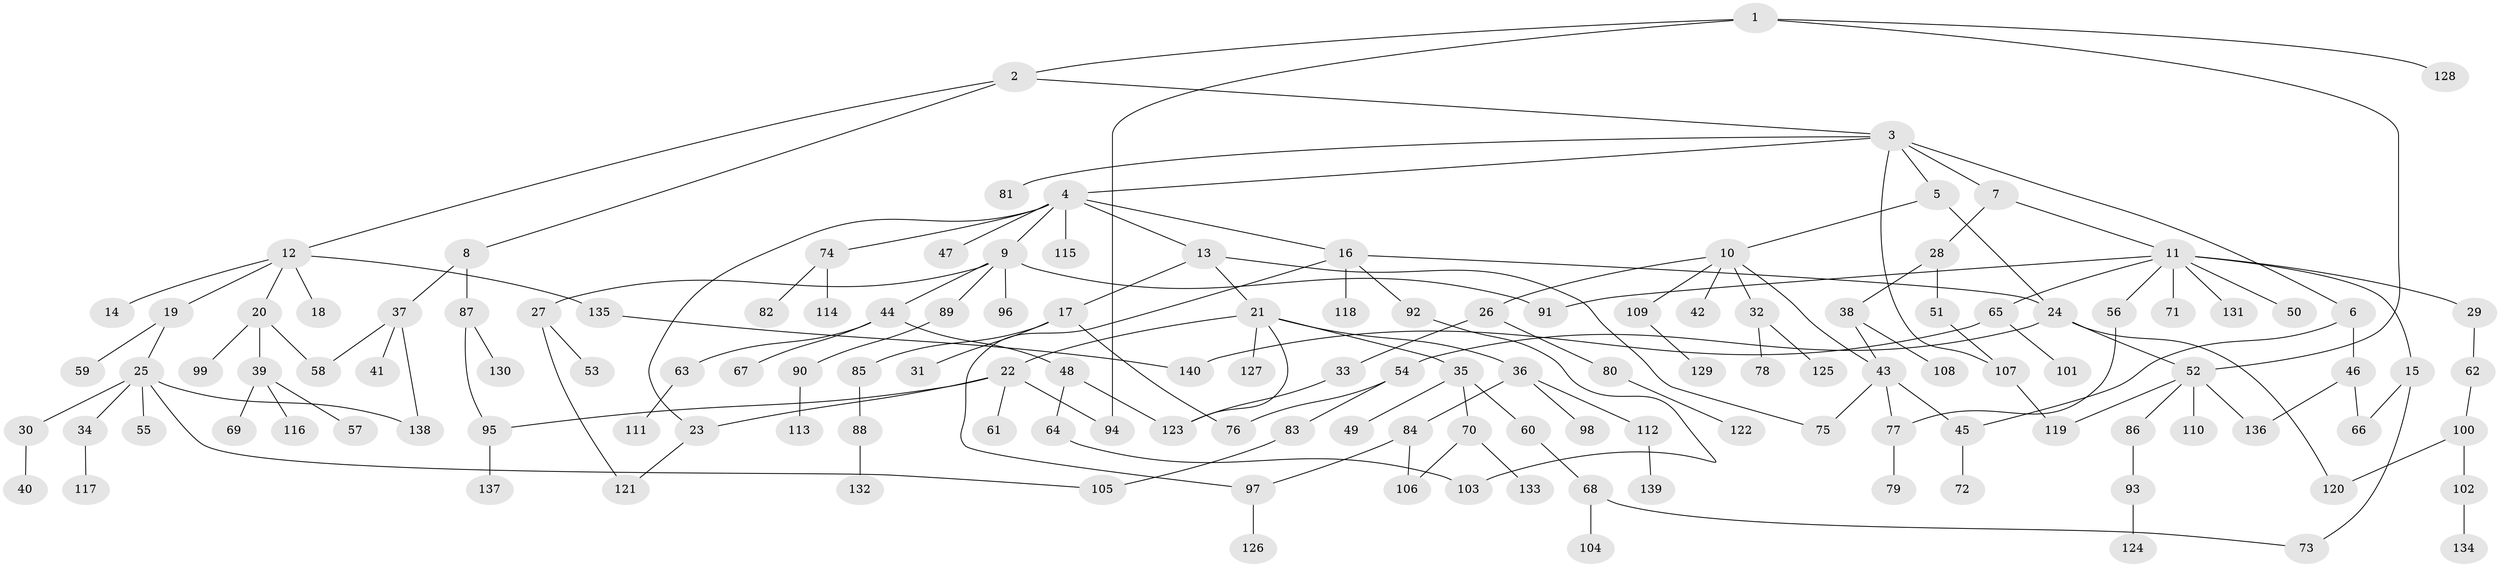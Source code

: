 // coarse degree distribution, {6: 0.02857142857142857, 8: 0.014285714285714285, 17: 0.014285714285714285, 3: 0.11428571428571428, 4: 0.12857142857142856, 9: 0.014285714285714285, 10: 0.014285714285714285, 7: 0.014285714285714285, 1: 0.35714285714285715, 2: 0.3}
// Generated by graph-tools (version 1.1) at 2025/17/03/04/25 18:17:11]
// undirected, 140 vertices, 166 edges
graph export_dot {
graph [start="1"]
  node [color=gray90,style=filled];
  1;
  2;
  3;
  4;
  5;
  6;
  7;
  8;
  9;
  10;
  11;
  12;
  13;
  14;
  15;
  16;
  17;
  18;
  19;
  20;
  21;
  22;
  23;
  24;
  25;
  26;
  27;
  28;
  29;
  30;
  31;
  32;
  33;
  34;
  35;
  36;
  37;
  38;
  39;
  40;
  41;
  42;
  43;
  44;
  45;
  46;
  47;
  48;
  49;
  50;
  51;
  52;
  53;
  54;
  55;
  56;
  57;
  58;
  59;
  60;
  61;
  62;
  63;
  64;
  65;
  66;
  67;
  68;
  69;
  70;
  71;
  72;
  73;
  74;
  75;
  76;
  77;
  78;
  79;
  80;
  81;
  82;
  83;
  84;
  85;
  86;
  87;
  88;
  89;
  90;
  91;
  92;
  93;
  94;
  95;
  96;
  97;
  98;
  99;
  100;
  101;
  102;
  103;
  104;
  105;
  106;
  107;
  108;
  109;
  110;
  111;
  112;
  113;
  114;
  115;
  116;
  117;
  118;
  119;
  120;
  121;
  122;
  123;
  124;
  125;
  126;
  127;
  128;
  129;
  130;
  131;
  132;
  133;
  134;
  135;
  136;
  137;
  138;
  139;
  140;
  1 -- 2;
  1 -- 128;
  1 -- 52;
  1 -- 94;
  2 -- 3;
  2 -- 8;
  2 -- 12;
  3 -- 4;
  3 -- 5;
  3 -- 6;
  3 -- 7;
  3 -- 81;
  3 -- 107;
  4 -- 9;
  4 -- 13;
  4 -- 16;
  4 -- 23;
  4 -- 47;
  4 -- 74;
  4 -- 115;
  5 -- 10;
  5 -- 24;
  6 -- 45;
  6 -- 46;
  7 -- 11;
  7 -- 28;
  8 -- 37;
  8 -- 87;
  9 -- 27;
  9 -- 44;
  9 -- 89;
  9 -- 96;
  9 -- 91;
  10 -- 26;
  10 -- 32;
  10 -- 42;
  10 -- 109;
  10 -- 43;
  11 -- 15;
  11 -- 29;
  11 -- 50;
  11 -- 56;
  11 -- 65;
  11 -- 71;
  11 -- 91;
  11 -- 131;
  12 -- 14;
  12 -- 18;
  12 -- 19;
  12 -- 20;
  12 -- 135;
  13 -- 17;
  13 -- 21;
  13 -- 75;
  15 -- 73;
  15 -- 66;
  16 -- 24;
  16 -- 92;
  16 -- 118;
  16 -- 97;
  17 -- 31;
  17 -- 85;
  17 -- 76;
  19 -- 25;
  19 -- 59;
  20 -- 39;
  20 -- 58;
  20 -- 99;
  21 -- 22;
  21 -- 35;
  21 -- 36;
  21 -- 127;
  21 -- 123;
  22 -- 61;
  22 -- 94;
  22 -- 95;
  22 -- 23;
  23 -- 121;
  24 -- 52;
  24 -- 54;
  24 -- 120;
  25 -- 30;
  25 -- 34;
  25 -- 55;
  25 -- 138;
  25 -- 105;
  26 -- 33;
  26 -- 80;
  27 -- 53;
  27 -- 121;
  28 -- 38;
  28 -- 51;
  29 -- 62;
  30 -- 40;
  32 -- 78;
  32 -- 125;
  33 -- 123;
  34 -- 117;
  35 -- 49;
  35 -- 60;
  35 -- 70;
  36 -- 84;
  36 -- 98;
  36 -- 112;
  37 -- 41;
  37 -- 138;
  37 -- 58;
  38 -- 43;
  38 -- 108;
  39 -- 57;
  39 -- 69;
  39 -- 116;
  43 -- 75;
  43 -- 77;
  43 -- 45;
  44 -- 48;
  44 -- 63;
  44 -- 67;
  45 -- 72;
  46 -- 66;
  46 -- 136;
  48 -- 64;
  48 -- 123;
  51 -- 107;
  52 -- 86;
  52 -- 110;
  52 -- 136;
  52 -- 119;
  54 -- 76;
  54 -- 83;
  56 -- 77;
  60 -- 68;
  62 -- 100;
  63 -- 111;
  64 -- 103;
  65 -- 101;
  65 -- 140;
  68 -- 104;
  68 -- 73;
  70 -- 133;
  70 -- 106;
  74 -- 82;
  74 -- 114;
  77 -- 79;
  80 -- 122;
  83 -- 105;
  84 -- 97;
  84 -- 106;
  85 -- 88;
  86 -- 93;
  87 -- 130;
  87 -- 95;
  88 -- 132;
  89 -- 90;
  90 -- 113;
  92 -- 103;
  93 -- 124;
  95 -- 137;
  97 -- 126;
  100 -- 102;
  100 -- 120;
  102 -- 134;
  107 -- 119;
  109 -- 129;
  112 -- 139;
  135 -- 140;
}
